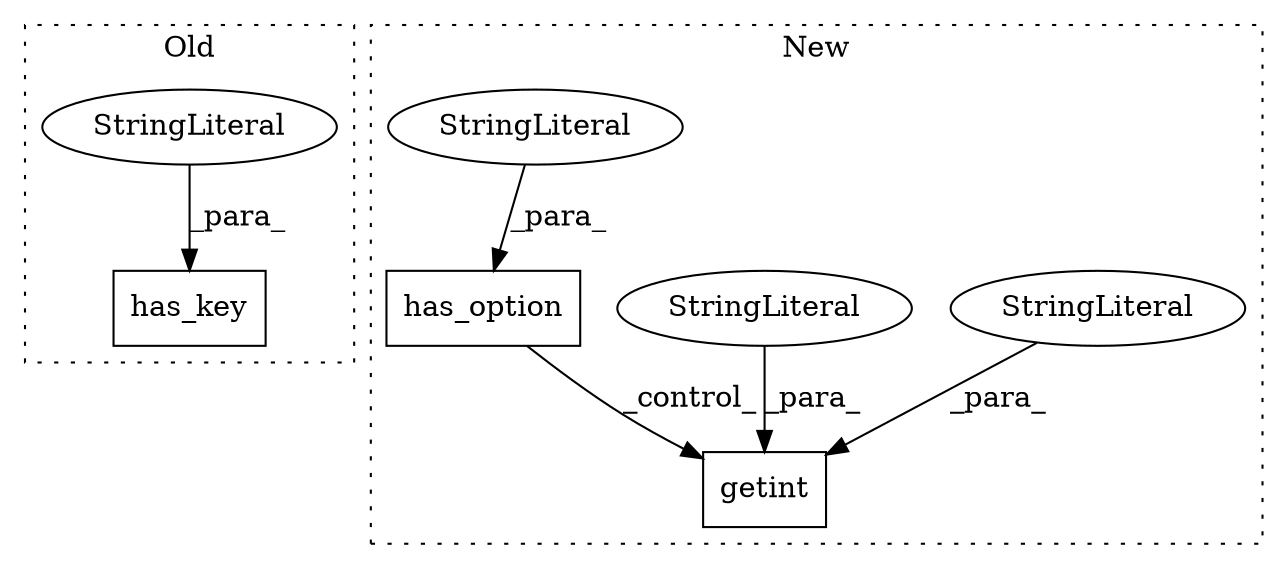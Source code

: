digraph G {
subgraph cluster0 {
1 [label="has_key" a="32" s="1194,1216" l="8,1" shape="box"];
3 [label="StringLiteral" a="45" s="1202" l="14" shape="ellipse"];
label = "Old";
style="dotted";
}
subgraph cluster1 {
2 [label="getint" a="32" s="1223,1249" l="7,1" shape="box"];
4 [label="StringLiteral" a="45" s="1230" l="9" shape="ellipse"];
5 [label="StringLiteral" a="45" s="1240" l="9" shape="ellipse"];
6 [label="has_option" a="32" s="1164,1194" l="11,1" shape="box"];
7 [label="StringLiteral" a="45" s="1185" l="9" shape="ellipse"];
label = "New";
style="dotted";
}
3 -> 1 [label="_para_"];
4 -> 2 [label="_para_"];
5 -> 2 [label="_para_"];
6 -> 2 [label="_control_"];
7 -> 6 [label="_para_"];
}